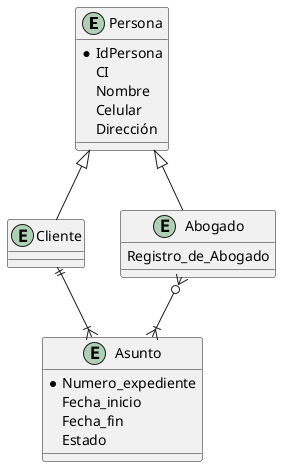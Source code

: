 @startuml Asunto
entity Persona {
  * IdPersona
  CI
  Nombre
  Celular
  Dirección
}

entity Cliente extends Persona {
}

entity Asunto{
  *Numero_expediente
  Fecha_inicio
  Fecha_fin
  Estado
}

entity Abogado extends Persona {
  Registro_de_Abogado
}	

Cliente ||--|{ Asunto
Abogado }o--|{ Asunto   

@enduml

